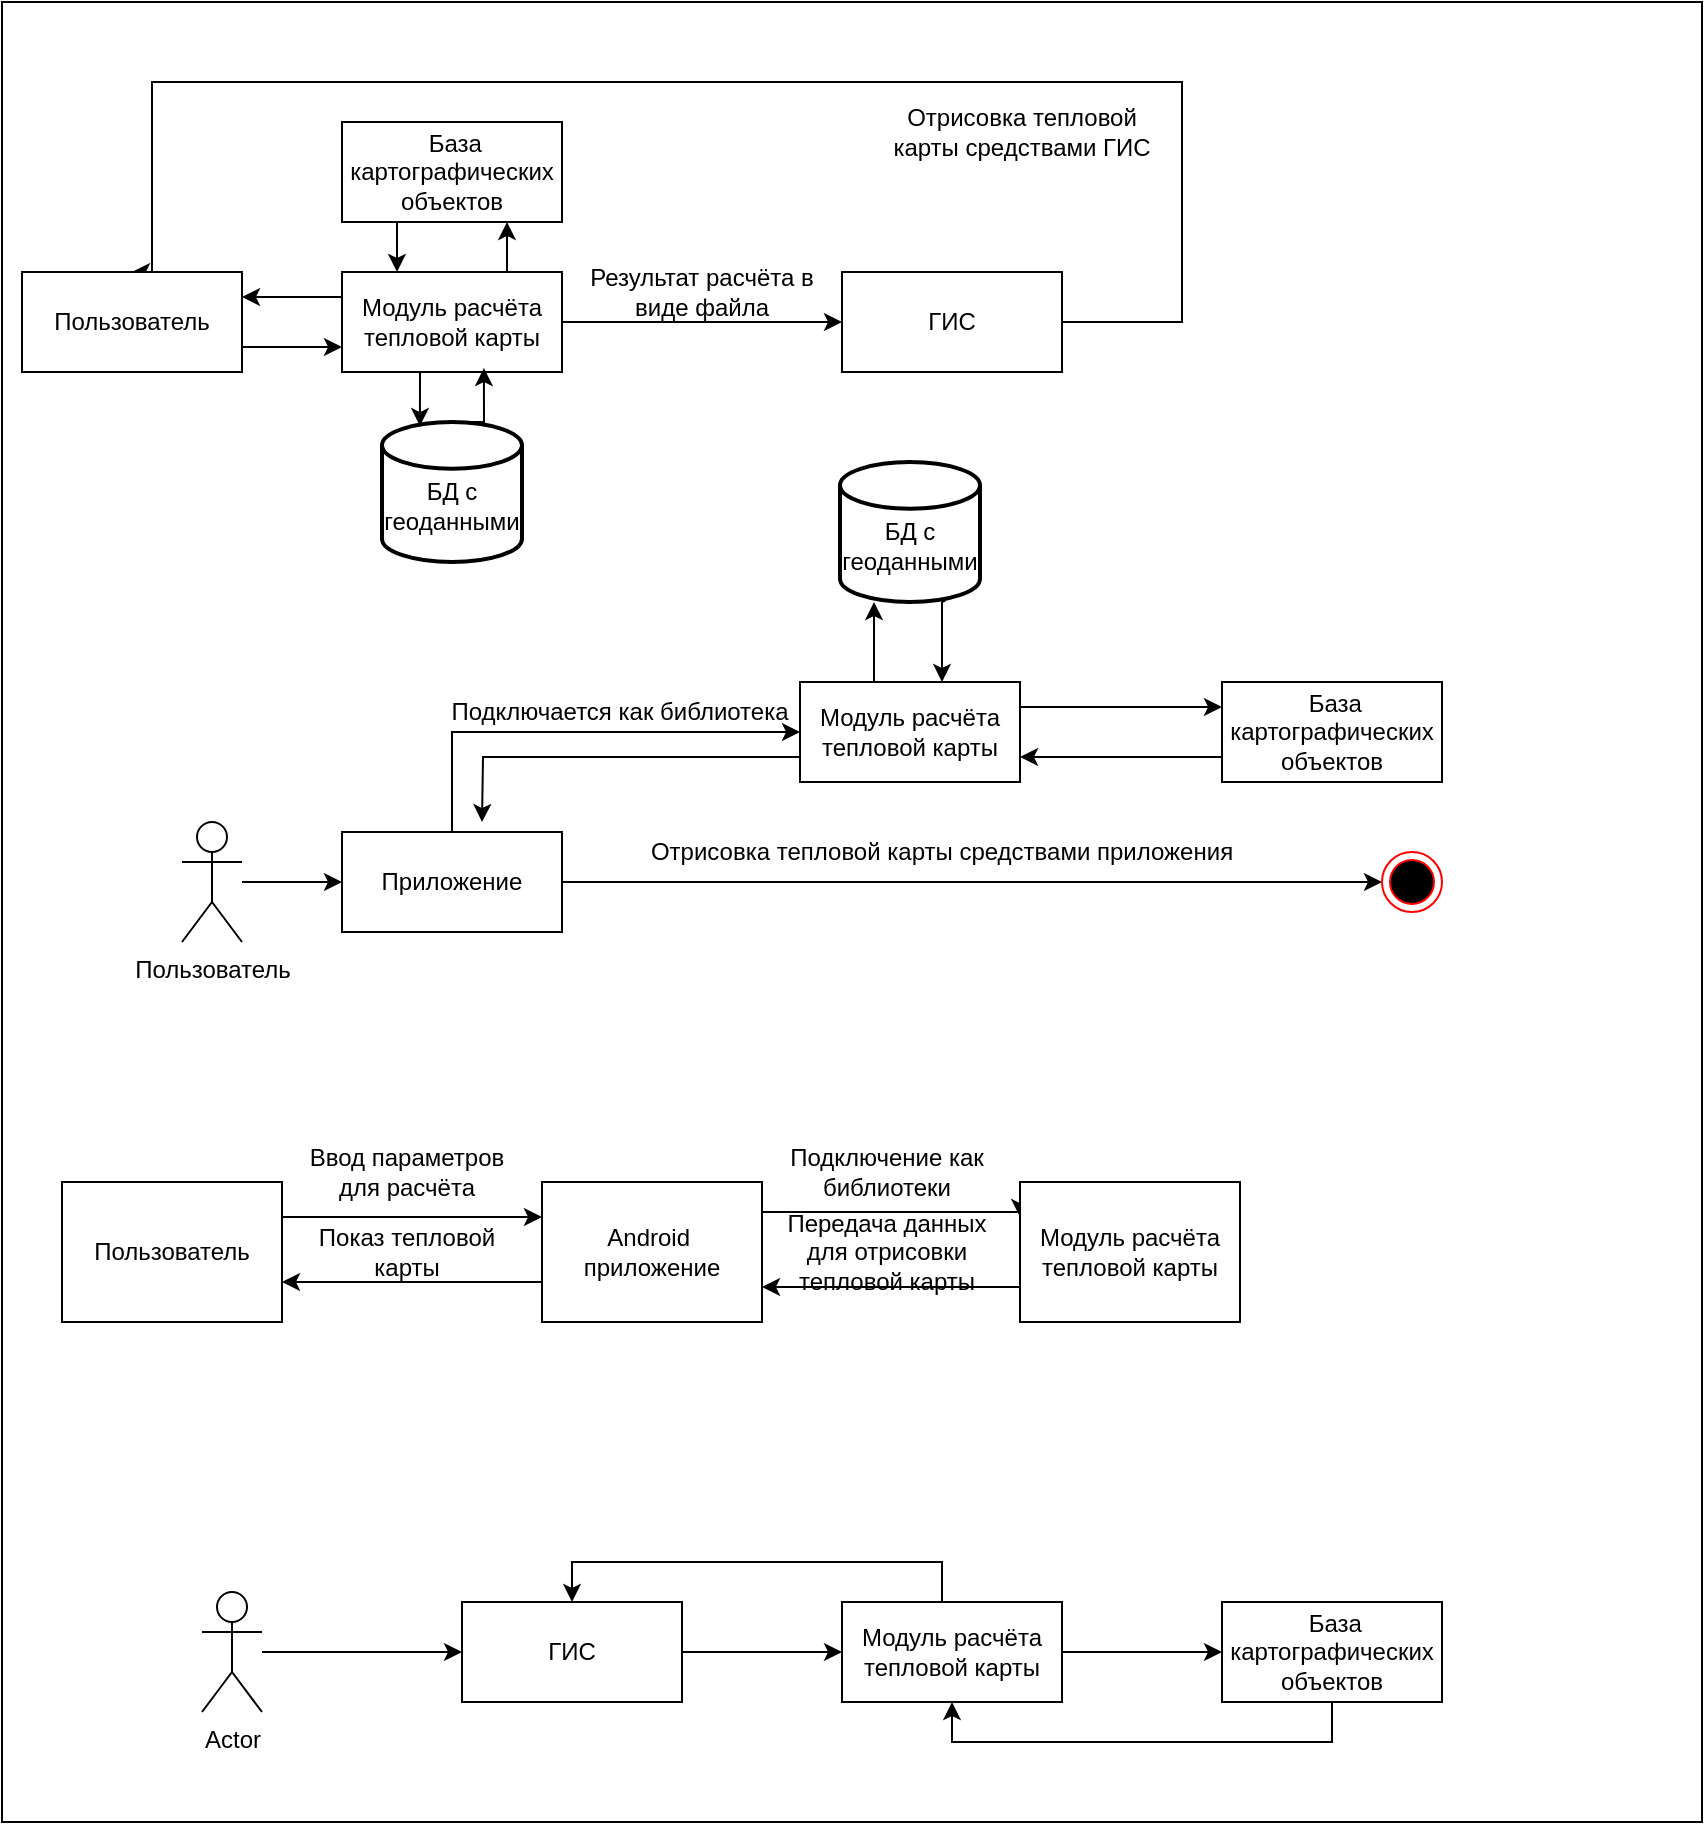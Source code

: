 <mxfile version="20.8.13" type="github">
  <diagram name="Страница 1" id="CXx4P1_ULokcToh2MMPy">
    <mxGraphModel dx="1652" dy="1645" grid="1" gridSize="10" guides="1" tooltips="1" connect="1" arrows="1" fold="1" page="1" pageScale="1" pageWidth="827" pageHeight="1169" math="0" shadow="0">
      <root>
        <mxCell id="0" />
        <mxCell id="1" parent="0" />
        <mxCell id="EMoeArkeT9Vb19ML9Za9-45" value="" style="rounded=0;whiteSpace=wrap;html=1;" parent="1" vertex="1">
          <mxGeometry x="-40" y="-40" width="850" height="910" as="geometry" />
        </mxCell>
        <mxCell id="EMoeArkeT9Vb19ML9Za9-1" style="edgeStyle=orthogonalEdgeStyle;rounded=0;orthogonalLoop=1;jettySize=auto;html=1;entryX=0;entryY=0.5;entryDx=0;entryDy=0;" parent="1" source="EMoeArkeT9Vb19ML9Za9-2" target="EMoeArkeT9Vb19ML9Za9-4" edge="1">
          <mxGeometry relative="1" as="geometry" />
        </mxCell>
        <mxCell id="EMoeArkeT9Vb19ML9Za9-2" value="Actor" style="shape=umlActor;verticalLabelPosition=bottom;verticalAlign=top;html=1;" parent="1" vertex="1">
          <mxGeometry x="60" y="755" width="30" height="60" as="geometry" />
        </mxCell>
        <mxCell id="EMoeArkeT9Vb19ML9Za9-3" style="edgeStyle=orthogonalEdgeStyle;rounded=0;orthogonalLoop=1;jettySize=auto;html=1;exitX=1;exitY=0.5;exitDx=0;exitDy=0;entryX=0;entryY=0.5;entryDx=0;entryDy=0;" parent="1" source="EMoeArkeT9Vb19ML9Za9-4" target="EMoeArkeT9Vb19ML9Za9-7" edge="1">
          <mxGeometry relative="1" as="geometry" />
        </mxCell>
        <mxCell id="EMoeArkeT9Vb19ML9Za9-4" value="ГИС" style="html=1;whiteSpace=wrap;" parent="1" vertex="1">
          <mxGeometry x="190" y="760" width="110" height="50" as="geometry" />
        </mxCell>
        <mxCell id="EMoeArkeT9Vb19ML9Za9-5" style="edgeStyle=orthogonalEdgeStyle;rounded=0;orthogonalLoop=1;jettySize=auto;html=1;entryX=0;entryY=0.5;entryDx=0;entryDy=0;" parent="1" source="EMoeArkeT9Vb19ML9Za9-7" target="EMoeArkeT9Vb19ML9Za9-9" edge="1">
          <mxGeometry relative="1" as="geometry">
            <Array as="points">
              <mxPoint x="530" y="785" />
              <mxPoint x="530" y="785" />
            </Array>
          </mxGeometry>
        </mxCell>
        <mxCell id="EMoeArkeT9Vb19ML9Za9-6" style="edgeStyle=orthogonalEdgeStyle;rounded=0;orthogonalLoop=1;jettySize=auto;html=1;entryX=0.5;entryY=0;entryDx=0;entryDy=0;" parent="1" source="EMoeArkeT9Vb19ML9Za9-7" target="EMoeArkeT9Vb19ML9Za9-4" edge="1">
          <mxGeometry relative="1" as="geometry">
            <Array as="points">
              <mxPoint x="430" y="740" />
              <mxPoint x="245" y="740" />
            </Array>
          </mxGeometry>
        </mxCell>
        <mxCell id="EMoeArkeT9Vb19ML9Za9-7" value="Модуль расчёта тепловой карты" style="html=1;whiteSpace=wrap;" parent="1" vertex="1">
          <mxGeometry x="380" y="760" width="110" height="50" as="geometry" />
        </mxCell>
        <mxCell id="EMoeArkeT9Vb19ML9Za9-8" style="edgeStyle=orthogonalEdgeStyle;rounded=0;orthogonalLoop=1;jettySize=auto;html=1;exitX=0.5;exitY=1;exitDx=0;exitDy=0;entryX=0.5;entryY=1;entryDx=0;entryDy=0;" parent="1" source="EMoeArkeT9Vb19ML9Za9-9" target="EMoeArkeT9Vb19ML9Za9-7" edge="1">
          <mxGeometry relative="1" as="geometry" />
        </mxCell>
        <mxCell id="EMoeArkeT9Vb19ML9Za9-9" value="&amp;nbsp;База картографических объектов" style="html=1;whiteSpace=wrap;" parent="1" vertex="1">
          <mxGeometry x="570" y="760" width="110" height="50" as="geometry" />
        </mxCell>
        <mxCell id="EMoeArkeT9Vb19ML9Za9-10" value="Подключается как библиотека" style="text;html=1;strokeColor=none;fillColor=none;align=center;verticalAlign=middle;whiteSpace=wrap;rounded=0;" parent="1" vertex="1">
          <mxGeometry x="179" y="300" width="180" height="30" as="geometry" />
        </mxCell>
        <mxCell id="EMoeArkeT9Vb19ML9Za9-13" style="edgeStyle=orthogonalEdgeStyle;rounded=0;orthogonalLoop=1;jettySize=auto;html=1;entryX=0.5;entryY=0;entryDx=0;entryDy=0;" parent="1" source="EMoeArkeT9Vb19ML9Za9-14" target="ETxMw0fx0YGiLK-2AQWM-1" edge="1">
          <mxGeometry relative="1" as="geometry">
            <Array as="points">
              <mxPoint x="550" y="120" />
              <mxPoint x="550" />
              <mxPoint x="35" />
            </Array>
          </mxGeometry>
        </mxCell>
        <mxCell id="EMoeArkeT9Vb19ML9Za9-14" value="ГИС" style="html=1;whiteSpace=wrap;" parent="1" vertex="1">
          <mxGeometry x="380" y="95" width="110" height="50" as="geometry" />
        </mxCell>
        <mxCell id="EMoeArkeT9Vb19ML9Za9-15" style="edgeStyle=orthogonalEdgeStyle;rounded=0;orthogonalLoop=1;jettySize=auto;html=1;entryX=0.25;entryY=0;entryDx=0;entryDy=0;exitX=0.25;exitY=1;exitDx=0;exitDy=0;" parent="1" source="EMoeArkeT9Vb19ML9Za9-16" target="EMoeArkeT9Vb19ML9Za9-28" edge="1">
          <mxGeometry relative="1" as="geometry">
            <Array as="points" />
          </mxGeometry>
        </mxCell>
        <mxCell id="EMoeArkeT9Vb19ML9Za9-16" value="&amp;nbsp;База картографических объектов" style="html=1;whiteSpace=wrap;" parent="1" vertex="1">
          <mxGeometry x="130" y="20" width="110" height="50" as="geometry" />
        </mxCell>
        <mxCell id="EMoeArkeT9Vb19ML9Za9-17" style="edgeStyle=orthogonalEdgeStyle;rounded=0;orthogonalLoop=1;jettySize=auto;html=1;entryX=0;entryY=0.5;entryDx=0;entryDy=0;" parent="1" source="EMoeArkeT9Vb19ML9Za9-18" target="EMoeArkeT9Vb19ML9Za9-20" edge="1">
          <mxGeometry relative="1" as="geometry" />
        </mxCell>
        <mxCell id="EMoeArkeT9Vb19ML9Za9-18" value="Пользователь" style="shape=umlActor;verticalLabelPosition=bottom;verticalAlign=top;html=1;" parent="1" vertex="1">
          <mxGeometry x="50" y="370" width="30" height="60" as="geometry" />
        </mxCell>
        <mxCell id="EMoeArkeT9Vb19ML9Za9-19" style="edgeStyle=orthogonalEdgeStyle;rounded=0;orthogonalLoop=1;jettySize=auto;html=1;entryX=0;entryY=0.5;entryDx=0;entryDy=0;" parent="1" source="EMoeArkeT9Vb19ML9Za9-20" target="EMoeArkeT9Vb19ML9Za9-23" edge="1">
          <mxGeometry relative="1" as="geometry">
            <Array as="points">
              <mxPoint x="185" y="325" />
            </Array>
          </mxGeometry>
        </mxCell>
        <mxCell id="EMoeArkeT9Vb19ML9Za9-20" value="Приложение" style="html=1;whiteSpace=wrap;" parent="1" vertex="1">
          <mxGeometry x="130" y="375" width="110" height="50" as="geometry" />
        </mxCell>
        <mxCell id="EMoeArkeT9Vb19ML9Za9-21" style="edgeStyle=orthogonalEdgeStyle;rounded=0;orthogonalLoop=1;jettySize=auto;html=1;exitX=1;exitY=0.25;exitDx=0;exitDy=0;entryX=0;entryY=0.25;entryDx=0;entryDy=0;" parent="1" source="EMoeArkeT9Vb19ML9Za9-23" target="EMoeArkeT9Vb19ML9Za9-25" edge="1">
          <mxGeometry relative="1" as="geometry" />
        </mxCell>
        <mxCell id="EMoeArkeT9Vb19ML9Za9-22" style="edgeStyle=orthogonalEdgeStyle;rounded=0;orthogonalLoop=1;jettySize=auto;html=1;exitX=0;exitY=0.75;exitDx=0;exitDy=0;" parent="1" source="EMoeArkeT9Vb19ML9Za9-23" edge="1">
          <mxGeometry relative="1" as="geometry">
            <mxPoint x="200" y="370" as="targetPoint" />
          </mxGeometry>
        </mxCell>
        <mxCell id="EMoeArkeT9Vb19ML9Za9-44" style="edgeStyle=orthogonalEdgeStyle;rounded=0;orthogonalLoop=1;jettySize=auto;html=1;exitX=0.5;exitY=0;exitDx=0;exitDy=0;entryX=0.243;entryY=1;entryDx=0;entryDy=0;entryPerimeter=0;" parent="1" source="EMoeArkeT9Vb19ML9Za9-23" target="EMoeArkeT9Vb19ML9Za9-40" edge="1">
          <mxGeometry relative="1" as="geometry">
            <Array as="points">
              <mxPoint x="396" y="300" />
            </Array>
          </mxGeometry>
        </mxCell>
        <mxCell id="EMoeArkeT9Vb19ML9Za9-23" value="Модуль расчёта тепловой карты" style="html=1;whiteSpace=wrap;" parent="1" vertex="1">
          <mxGeometry x="359" y="300" width="110" height="50" as="geometry" />
        </mxCell>
        <mxCell id="EMoeArkeT9Vb19ML9Za9-24" style="edgeStyle=orthogonalEdgeStyle;rounded=0;orthogonalLoop=1;jettySize=auto;html=1;exitX=0;exitY=0.75;exitDx=0;exitDy=0;entryX=1;entryY=0.75;entryDx=0;entryDy=0;" parent="1" source="EMoeArkeT9Vb19ML9Za9-25" target="EMoeArkeT9Vb19ML9Za9-23" edge="1">
          <mxGeometry relative="1" as="geometry" />
        </mxCell>
        <mxCell id="EMoeArkeT9Vb19ML9Za9-25" value="&amp;nbsp;База картографических объектов" style="html=1;whiteSpace=wrap;" parent="1" vertex="1">
          <mxGeometry x="570" y="300" width="110" height="50" as="geometry" />
        </mxCell>
        <mxCell id="EMoeArkeT9Vb19ML9Za9-26" style="edgeStyle=orthogonalEdgeStyle;rounded=0;orthogonalLoop=1;jettySize=auto;html=1;exitX=1;exitY=0.5;exitDx=0;exitDy=0;entryX=0;entryY=0.5;entryDx=0;entryDy=0;" parent="1" source="EMoeArkeT9Vb19ML9Za9-28" target="EMoeArkeT9Vb19ML9Za9-14" edge="1">
          <mxGeometry relative="1" as="geometry" />
        </mxCell>
        <mxCell id="EMoeArkeT9Vb19ML9Za9-27" style="edgeStyle=orthogonalEdgeStyle;rounded=0;orthogonalLoop=1;jettySize=auto;html=1;exitX=0.75;exitY=0;exitDx=0;exitDy=0;entryX=0.75;entryY=1;entryDx=0;entryDy=0;" parent="1" source="EMoeArkeT9Vb19ML9Za9-28" target="EMoeArkeT9Vb19ML9Za9-16" edge="1">
          <mxGeometry relative="1" as="geometry" />
        </mxCell>
        <mxCell id="EMoeArkeT9Vb19ML9Za9-38" style="edgeStyle=orthogonalEdgeStyle;rounded=0;orthogonalLoop=1;jettySize=auto;html=1;exitX=0.25;exitY=1;exitDx=0;exitDy=0;entryX=0.271;entryY=0.029;entryDx=0;entryDy=0;entryPerimeter=0;" parent="1" source="EMoeArkeT9Vb19ML9Za9-28" target="EMoeArkeT9Vb19ML9Za9-35" edge="1">
          <mxGeometry relative="1" as="geometry" />
        </mxCell>
        <mxCell id="ETxMw0fx0YGiLK-2AQWM-3" style="edgeStyle=orthogonalEdgeStyle;rounded=0;orthogonalLoop=1;jettySize=auto;html=1;entryX=1;entryY=0.25;entryDx=0;entryDy=0;exitX=0;exitY=0.25;exitDx=0;exitDy=0;" edge="1" parent="1" source="EMoeArkeT9Vb19ML9Za9-28" target="ETxMw0fx0YGiLK-2AQWM-1">
          <mxGeometry relative="1" as="geometry" />
        </mxCell>
        <mxCell id="EMoeArkeT9Vb19ML9Za9-28" value="Модуль расчёта тепловой карты" style="html=1;whiteSpace=wrap;" parent="1" vertex="1">
          <mxGeometry x="130" y="95" width="110" height="50" as="geometry" />
        </mxCell>
        <mxCell id="EMoeArkeT9Vb19ML9Za9-29" value="Результат расчёта в виде файла" style="text;html=1;strokeColor=none;fillColor=none;align=center;verticalAlign=middle;whiteSpace=wrap;rounded=0;" parent="1" vertex="1">
          <mxGeometry x="250" y="90" width="120" height="30" as="geometry" />
        </mxCell>
        <mxCell id="EMoeArkeT9Vb19ML9Za9-31" value="Отрисовка тепловой карты средствами ГИС" style="text;html=1;strokeColor=none;fillColor=none;align=center;verticalAlign=middle;whiteSpace=wrap;rounded=0;" parent="1" vertex="1">
          <mxGeometry x="400" y="10" width="140" height="30" as="geometry" />
        </mxCell>
        <mxCell id="EMoeArkeT9Vb19ML9Za9-32" style="edgeStyle=orthogonalEdgeStyle;rounded=0;orthogonalLoop=1;jettySize=auto;html=1;exitX=0;exitY=1;exitDx=0;exitDy=0;entryX=0;entryY=0.5;entryDx=0;entryDy=0;" parent="1" source="EMoeArkeT9Vb19ML9Za9-33" target="EMoeArkeT9Vb19ML9Za9-34" edge="1">
          <mxGeometry relative="1" as="geometry">
            <Array as="points">
              <mxPoint x="400" y="400" />
              <mxPoint x="400" y="400" />
            </Array>
          </mxGeometry>
        </mxCell>
        <mxCell id="EMoeArkeT9Vb19ML9Za9-33" value="Отрисовка тепловой карты средствами приложения" style="text;html=1;strokeColor=none;fillColor=none;align=center;verticalAlign=middle;whiteSpace=wrap;rounded=0;" parent="1" vertex="1">
          <mxGeometry x="240" y="370" width="380" height="30" as="geometry" />
        </mxCell>
        <mxCell id="EMoeArkeT9Vb19ML9Za9-34" value="" style="ellipse;html=1;shape=endState;fillColor=#000000;strokeColor=#ff0000;" parent="1" vertex="1">
          <mxGeometry x="650" y="385" width="30" height="30" as="geometry" />
        </mxCell>
        <mxCell id="EMoeArkeT9Vb19ML9Za9-39" style="edgeStyle=orthogonalEdgeStyle;rounded=0;orthogonalLoop=1;jettySize=auto;html=1;exitX=0.5;exitY=0;exitDx=0;exitDy=0;exitPerimeter=0;entryX=0.645;entryY=0.96;entryDx=0;entryDy=0;entryPerimeter=0;" parent="1" source="EMoeArkeT9Vb19ML9Za9-35" target="EMoeArkeT9Vb19ML9Za9-28" edge="1">
          <mxGeometry relative="1" as="geometry" />
        </mxCell>
        <mxCell id="EMoeArkeT9Vb19ML9Za9-35" value="&lt;br&gt;БД с геоданными" style="strokeWidth=2;html=1;shape=mxgraph.flowchart.database;whiteSpace=wrap;" parent="1" vertex="1">
          <mxGeometry x="150" y="170" width="70" height="70" as="geometry" />
        </mxCell>
        <mxCell id="EMoeArkeT9Vb19ML9Za9-42" style="edgeStyle=orthogonalEdgeStyle;rounded=0;orthogonalLoop=1;jettySize=auto;html=1;exitX=0.757;exitY=0.986;exitDx=0;exitDy=0;exitPerimeter=0;" parent="1" source="EMoeArkeT9Vb19ML9Za9-40" edge="1">
          <mxGeometry relative="1" as="geometry">
            <mxPoint x="430" y="300" as="targetPoint" />
            <Array as="points">
              <mxPoint x="430" y="260" />
              <mxPoint x="430" y="300" />
            </Array>
          </mxGeometry>
        </mxCell>
        <mxCell id="EMoeArkeT9Vb19ML9Za9-40" value="&lt;br&gt;БД с геоданными" style="strokeWidth=2;html=1;shape=mxgraph.flowchart.database;whiteSpace=wrap;" parent="1" vertex="1">
          <mxGeometry x="379" y="190" width="70" height="70" as="geometry" />
        </mxCell>
        <mxCell id="ETxMw0fx0YGiLK-2AQWM-2" style="edgeStyle=orthogonalEdgeStyle;rounded=0;orthogonalLoop=1;jettySize=auto;html=1;entryX=0;entryY=0.75;entryDx=0;entryDy=0;" edge="1" parent="1" source="ETxMw0fx0YGiLK-2AQWM-1" target="EMoeArkeT9Vb19ML9Za9-28">
          <mxGeometry relative="1" as="geometry">
            <Array as="points">
              <mxPoint x="110" y="133" />
            </Array>
          </mxGeometry>
        </mxCell>
        <mxCell id="ETxMw0fx0YGiLK-2AQWM-1" value="Пользователь" style="html=1;whiteSpace=wrap;" vertex="1" parent="1">
          <mxGeometry x="-30" y="95" width="110" height="50" as="geometry" />
        </mxCell>
        <mxCell id="ETxMw0fx0YGiLK-2AQWM-7" style="edgeStyle=orthogonalEdgeStyle;rounded=0;orthogonalLoop=1;jettySize=auto;html=1;exitX=1;exitY=0.25;exitDx=0;exitDy=0;entryX=0;entryY=0.25;entryDx=0;entryDy=0;" edge="1" parent="1" source="ETxMw0fx0YGiLK-2AQWM-5" target="ETxMw0fx0YGiLK-2AQWM-6">
          <mxGeometry relative="1" as="geometry" />
        </mxCell>
        <mxCell id="ETxMw0fx0YGiLK-2AQWM-5" value="Пользователь" style="html=1;whiteSpace=wrap;" vertex="1" parent="1">
          <mxGeometry x="-10" y="550" width="110" height="70" as="geometry" />
        </mxCell>
        <mxCell id="ETxMw0fx0YGiLK-2AQWM-8" style="edgeStyle=orthogonalEdgeStyle;rounded=0;orthogonalLoop=1;jettySize=auto;html=1;exitX=0;exitY=0.75;exitDx=0;exitDy=0;" edge="1" parent="1" source="ETxMw0fx0YGiLK-2AQWM-6">
          <mxGeometry relative="1" as="geometry">
            <mxPoint x="100" y="600" as="targetPoint" />
            <Array as="points">
              <mxPoint x="230" y="600" />
            </Array>
          </mxGeometry>
        </mxCell>
        <mxCell id="ETxMw0fx0YGiLK-2AQWM-12" style="edgeStyle=orthogonalEdgeStyle;rounded=0;orthogonalLoop=1;jettySize=auto;html=1;exitX=1;exitY=0.25;exitDx=0;exitDy=0;entryX=0;entryY=0.25;entryDx=0;entryDy=0;" edge="1" parent="1" source="ETxMw0fx0YGiLK-2AQWM-6" target="ETxMw0fx0YGiLK-2AQWM-11">
          <mxGeometry relative="1" as="geometry">
            <Array as="points">
              <mxPoint x="340" y="565" />
            </Array>
          </mxGeometry>
        </mxCell>
        <mxCell id="ETxMw0fx0YGiLK-2AQWM-6" value="Android&amp;nbsp; приложение" style="html=1;whiteSpace=wrap;" vertex="1" parent="1">
          <mxGeometry x="230" y="550" width="110" height="70" as="geometry" />
        </mxCell>
        <mxCell id="ETxMw0fx0YGiLK-2AQWM-9" value="Ввод параметров для расчёта" style="text;html=1;strokeColor=none;fillColor=none;align=center;verticalAlign=middle;whiteSpace=wrap;rounded=0;" vertex="1" parent="1">
          <mxGeometry x="110" y="530" width="105" height="30" as="geometry" />
        </mxCell>
        <mxCell id="ETxMw0fx0YGiLK-2AQWM-10" value="Показ тепловой карты" style="text;html=1;strokeColor=none;fillColor=none;align=center;verticalAlign=middle;whiteSpace=wrap;rounded=0;" vertex="1" parent="1">
          <mxGeometry x="110" y="570" width="105" height="30" as="geometry" />
        </mxCell>
        <mxCell id="ETxMw0fx0YGiLK-2AQWM-14" style="edgeStyle=orthogonalEdgeStyle;rounded=0;orthogonalLoop=1;jettySize=auto;html=1;exitX=0;exitY=0.75;exitDx=0;exitDy=0;entryX=1;entryY=0.75;entryDx=0;entryDy=0;" edge="1" parent="1" source="ETxMw0fx0YGiLK-2AQWM-11" target="ETxMw0fx0YGiLK-2AQWM-6">
          <mxGeometry relative="1" as="geometry">
            <Array as="points">
              <mxPoint x="469" y="603" />
              <mxPoint x="405" y="603" />
            </Array>
          </mxGeometry>
        </mxCell>
        <mxCell id="ETxMw0fx0YGiLK-2AQWM-11" value="Модуль расчёта тепловой карты" style="html=1;whiteSpace=wrap;" vertex="1" parent="1">
          <mxGeometry x="469" y="550" width="110" height="70" as="geometry" />
        </mxCell>
        <mxCell id="ETxMw0fx0YGiLK-2AQWM-13" value="Подключение как библиотеки" style="text;html=1;strokeColor=none;fillColor=none;align=center;verticalAlign=middle;whiteSpace=wrap;rounded=0;" vertex="1" parent="1">
          <mxGeometry x="350" y="530" width="105" height="30" as="geometry" />
        </mxCell>
        <mxCell id="ETxMw0fx0YGiLK-2AQWM-15" value="Передача данных для отрисовки тепловой карты" style="text;html=1;strokeColor=none;fillColor=none;align=center;verticalAlign=middle;whiteSpace=wrap;rounded=0;" vertex="1" parent="1">
          <mxGeometry x="350" y="570" width="105" height="30" as="geometry" />
        </mxCell>
      </root>
    </mxGraphModel>
  </diagram>
</mxfile>

